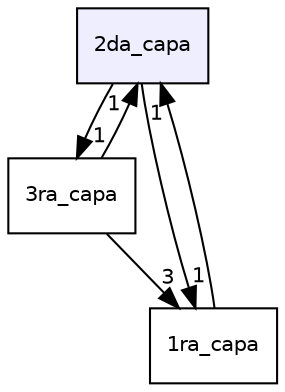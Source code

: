 digraph "2da_capa" {
  compound=true
  node [ fontsize="10", fontname="Helvetica"];
  edge [ labelfontsize="10", labelfontname="Helvetica"];
  dir_884e581d170be04cab38d5cf2b9f0f70 [shape=box, label="2da_capa", style="filled", fillcolor="#eeeeff", pencolor="black", URL="dir_884e581d170be04cab38d5cf2b9f0f70.html"];
  dir_db023452b303fd933c89a4edd54336e1 [shape=box label="3ra_capa" URL="dir_db023452b303fd933c89a4edd54336e1.html"];
  dir_8a3d003eb012be7b942630563522f243 [shape=box label="1ra_capa" URL="dir_8a3d003eb012be7b942630563522f243.html"];
  dir_db023452b303fd933c89a4edd54336e1->dir_8a3d003eb012be7b942630563522f243 [headlabel="3", labeldistance=1.5 headhref="dir_000002_000000.html"];
  dir_db023452b303fd933c89a4edd54336e1->dir_884e581d170be04cab38d5cf2b9f0f70 [headlabel="1", labeldistance=1.5 headhref="dir_000002_000001.html"];
  dir_8a3d003eb012be7b942630563522f243->dir_884e581d170be04cab38d5cf2b9f0f70 [headlabel="1", labeldistance=1.5 headhref="dir_000000_000001.html"];
  dir_884e581d170be04cab38d5cf2b9f0f70->dir_db023452b303fd933c89a4edd54336e1 [headlabel="1", labeldistance=1.5 headhref="dir_000001_000002.html"];
  dir_884e581d170be04cab38d5cf2b9f0f70->dir_8a3d003eb012be7b942630563522f243 [headlabel="1", labeldistance=1.5 headhref="dir_000001_000000.html"];
}

